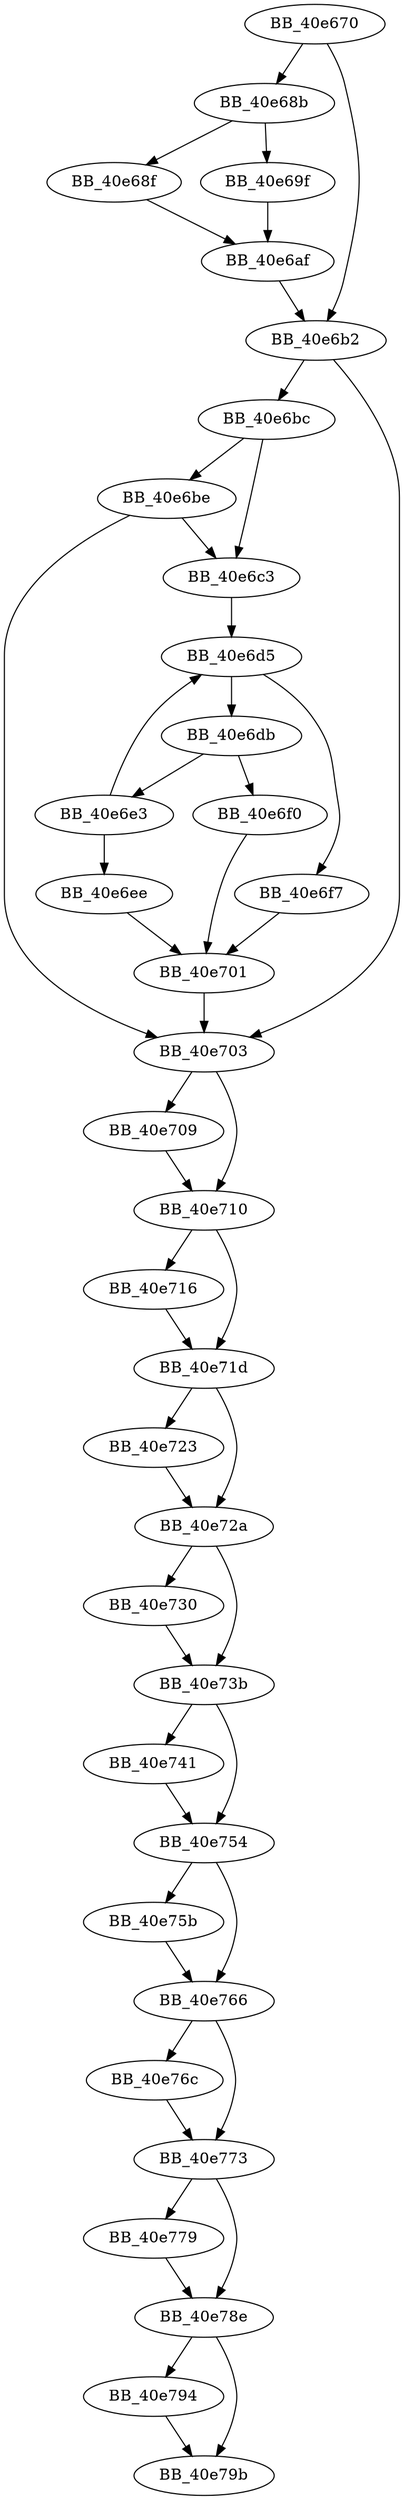 DiGraph sub_40E670{
BB_40e670->BB_40e68b
BB_40e670->BB_40e6b2
BB_40e68b->BB_40e68f
BB_40e68b->BB_40e69f
BB_40e68f->BB_40e6af
BB_40e69f->BB_40e6af
BB_40e6af->BB_40e6b2
BB_40e6b2->BB_40e6bc
BB_40e6b2->BB_40e703
BB_40e6bc->BB_40e6be
BB_40e6bc->BB_40e6c3
BB_40e6be->BB_40e6c3
BB_40e6be->BB_40e703
BB_40e6c3->BB_40e6d5
BB_40e6d5->BB_40e6db
BB_40e6d5->BB_40e6f7
BB_40e6db->BB_40e6e3
BB_40e6db->BB_40e6f0
BB_40e6e3->BB_40e6d5
BB_40e6e3->BB_40e6ee
BB_40e6ee->BB_40e701
BB_40e6f0->BB_40e701
BB_40e6f7->BB_40e701
BB_40e701->BB_40e703
BB_40e703->BB_40e709
BB_40e703->BB_40e710
BB_40e709->BB_40e710
BB_40e710->BB_40e716
BB_40e710->BB_40e71d
BB_40e716->BB_40e71d
BB_40e71d->BB_40e723
BB_40e71d->BB_40e72a
BB_40e723->BB_40e72a
BB_40e72a->BB_40e730
BB_40e72a->BB_40e73b
BB_40e730->BB_40e73b
BB_40e73b->BB_40e741
BB_40e73b->BB_40e754
BB_40e741->BB_40e754
BB_40e754->BB_40e75b
BB_40e754->BB_40e766
BB_40e75b->BB_40e766
BB_40e766->BB_40e76c
BB_40e766->BB_40e773
BB_40e76c->BB_40e773
BB_40e773->BB_40e779
BB_40e773->BB_40e78e
BB_40e779->BB_40e78e
BB_40e78e->BB_40e794
BB_40e78e->BB_40e79b
BB_40e794->BB_40e79b
}
